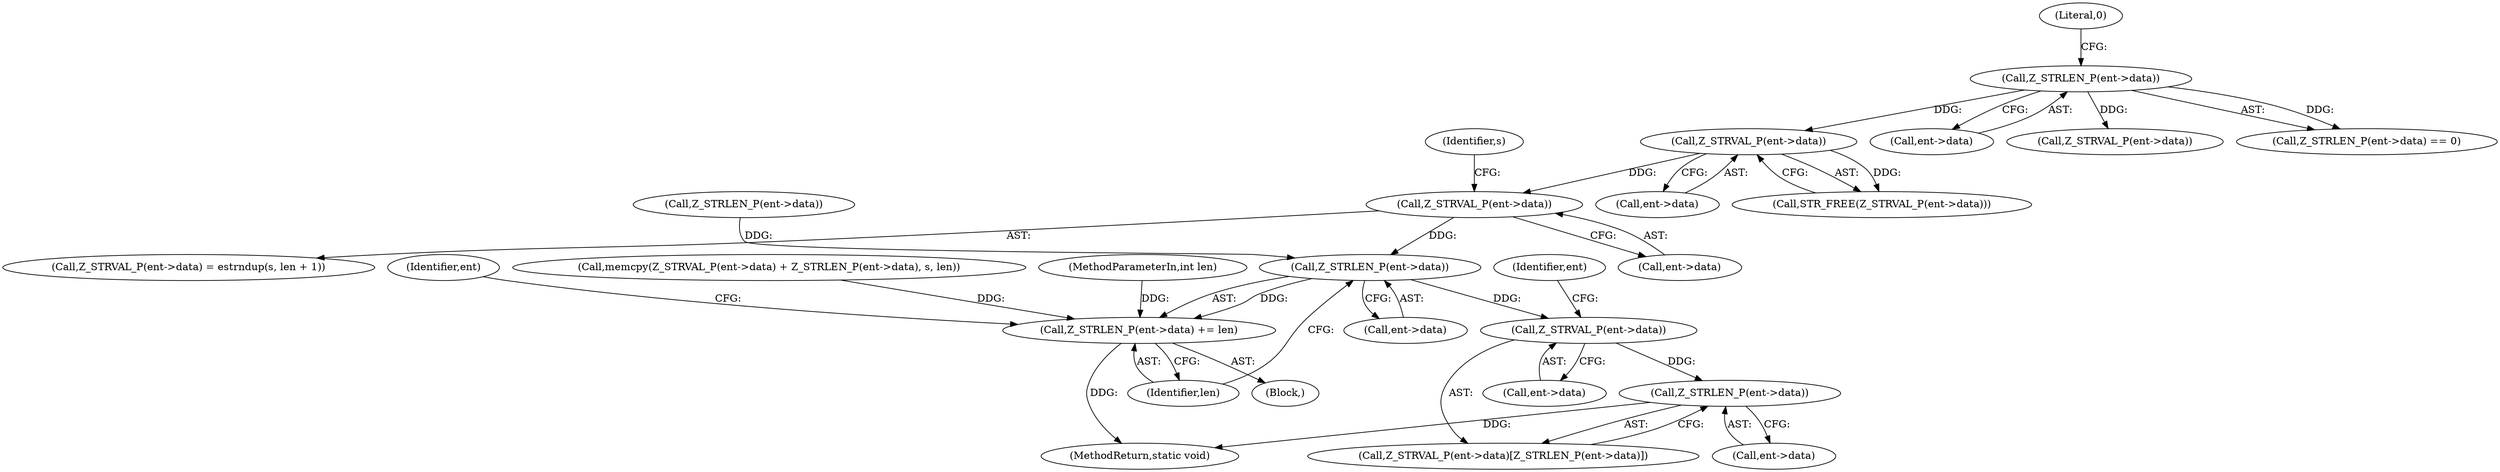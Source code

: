 digraph "0_php-src_a44c89e8af7c2410f4bfc5e097be2a5d0639a60c?w=1@pointer" {
"1000228" [label="(Call,Z_STRVAL_P(ent->data))"];
"1000223" [label="(Call,Z_STRVAL_P(ent->data))"];
"1000216" [label="(Call,Z_STRLEN_P(ent->data))"];
"1000270" [label="(Call,Z_STRLEN_P(ent->data))"];
"1000269" [label="(Call,Z_STRLEN_P(ent->data) += len)"];
"1000277" [label="(Call,Z_STRVAL_P(ent->data))"];
"1000281" [label="(Call,Z_STRLEN_P(ent->data))"];
"1000282" [label="(Call,ent->data)"];
"1000220" [label="(Literal,0)"];
"1000269" [label="(Call,Z_STRLEN_P(ent->data) += len)"];
"1000228" [label="(Call,Z_STRVAL_P(ent->data))"];
"1000227" [label="(Call,Z_STRVAL_P(ent->data) = estrndup(s, len + 1))"];
"1000274" [label="(Identifier,len)"];
"1000217" [label="(Call,ent->data)"];
"1000429" [label="(MethodReturn,static void)"];
"1000229" [label="(Call,ent->data)"];
"1000278" [label="(Call,ent->data)"];
"1000216" [label="(Call,Z_STRLEN_P(ent->data))"];
"1000224" [label="(Call,ent->data)"];
"1000271" [label="(Call,ent->data)"];
"1000233" [label="(Identifier,s)"];
"1000270" [label="(Call,Z_STRLEN_P(ent->data))"];
"1000277" [label="(Call,Z_STRVAL_P(ent->data))"];
"1000257" [label="(Call,memcpy(Z_STRVAL_P(ent->data) + Z_STRLEN_P(ent->data), s, len))"];
"1000240" [label="(Call,Z_STRVAL_P(ent->data))"];
"1000104" [label="(MethodParameterIn,int len)"];
"1000276" [label="(Call,Z_STRVAL_P(ent->data)[Z_STRLEN_P(ent->data)])"];
"1000281" [label="(Call,Z_STRLEN_P(ent->data))"];
"1000222" [label="(Call,STR_FREE(Z_STRVAL_P(ent->data)))"];
"1000215" [label="(Call,Z_STRLEN_P(ent->data) == 0)"];
"1000283" [label="(Identifier,ent)"];
"1000263" [label="(Call,Z_STRLEN_P(ent->data))"];
"1000223" [label="(Call,Z_STRVAL_P(ent->data))"];
"1000134" [label="(Block,)"];
"1000279" [label="(Identifier,ent)"];
"1000228" -> "1000227"  [label="AST: "];
"1000228" -> "1000229"  [label="CFG: "];
"1000229" -> "1000228"  [label="AST: "];
"1000233" -> "1000228"  [label="CFG: "];
"1000223" -> "1000228"  [label="DDG: "];
"1000228" -> "1000270"  [label="DDG: "];
"1000223" -> "1000222"  [label="AST: "];
"1000223" -> "1000224"  [label="CFG: "];
"1000224" -> "1000223"  [label="AST: "];
"1000222" -> "1000223"  [label="CFG: "];
"1000223" -> "1000222"  [label="DDG: "];
"1000216" -> "1000223"  [label="DDG: "];
"1000216" -> "1000215"  [label="AST: "];
"1000216" -> "1000217"  [label="CFG: "];
"1000217" -> "1000216"  [label="AST: "];
"1000220" -> "1000216"  [label="CFG: "];
"1000216" -> "1000215"  [label="DDG: "];
"1000216" -> "1000240"  [label="DDG: "];
"1000270" -> "1000269"  [label="AST: "];
"1000270" -> "1000271"  [label="CFG: "];
"1000271" -> "1000270"  [label="AST: "];
"1000274" -> "1000270"  [label="CFG: "];
"1000270" -> "1000269"  [label="DDG: "];
"1000263" -> "1000270"  [label="DDG: "];
"1000270" -> "1000277"  [label="DDG: "];
"1000269" -> "1000134"  [label="AST: "];
"1000269" -> "1000274"  [label="CFG: "];
"1000274" -> "1000269"  [label="AST: "];
"1000279" -> "1000269"  [label="CFG: "];
"1000269" -> "1000429"  [label="DDG: "];
"1000257" -> "1000269"  [label="DDG: "];
"1000104" -> "1000269"  [label="DDG: "];
"1000277" -> "1000276"  [label="AST: "];
"1000277" -> "1000278"  [label="CFG: "];
"1000278" -> "1000277"  [label="AST: "];
"1000283" -> "1000277"  [label="CFG: "];
"1000277" -> "1000281"  [label="DDG: "];
"1000281" -> "1000276"  [label="AST: "];
"1000281" -> "1000282"  [label="CFG: "];
"1000282" -> "1000281"  [label="AST: "];
"1000276" -> "1000281"  [label="CFG: "];
"1000281" -> "1000429"  [label="DDG: "];
}
